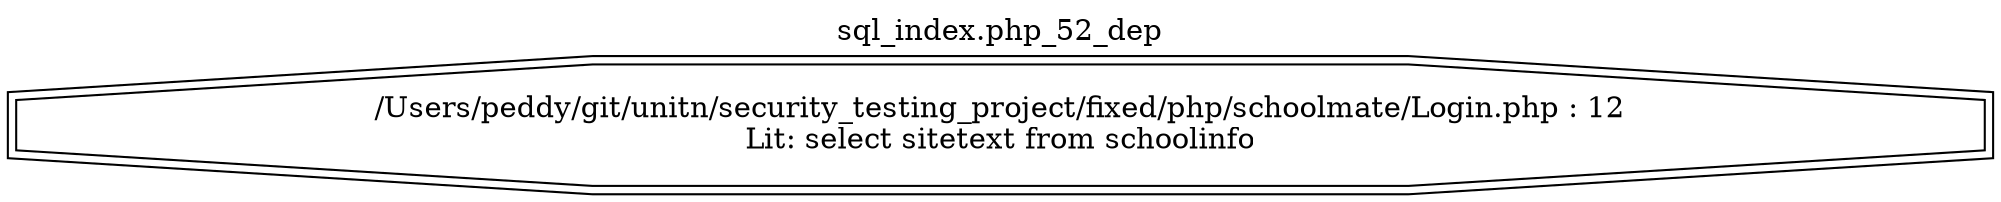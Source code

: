 digraph cfg {
  label="sql_index.php_52_dep";
  labelloc=t;
  n1 [shape=doubleoctagon, label="/Users/peddy/git/unitn/security_testing_project/fixed/php/schoolmate/Login.php : 12\nLit: select sitetext from schoolinfo\n"];
}
